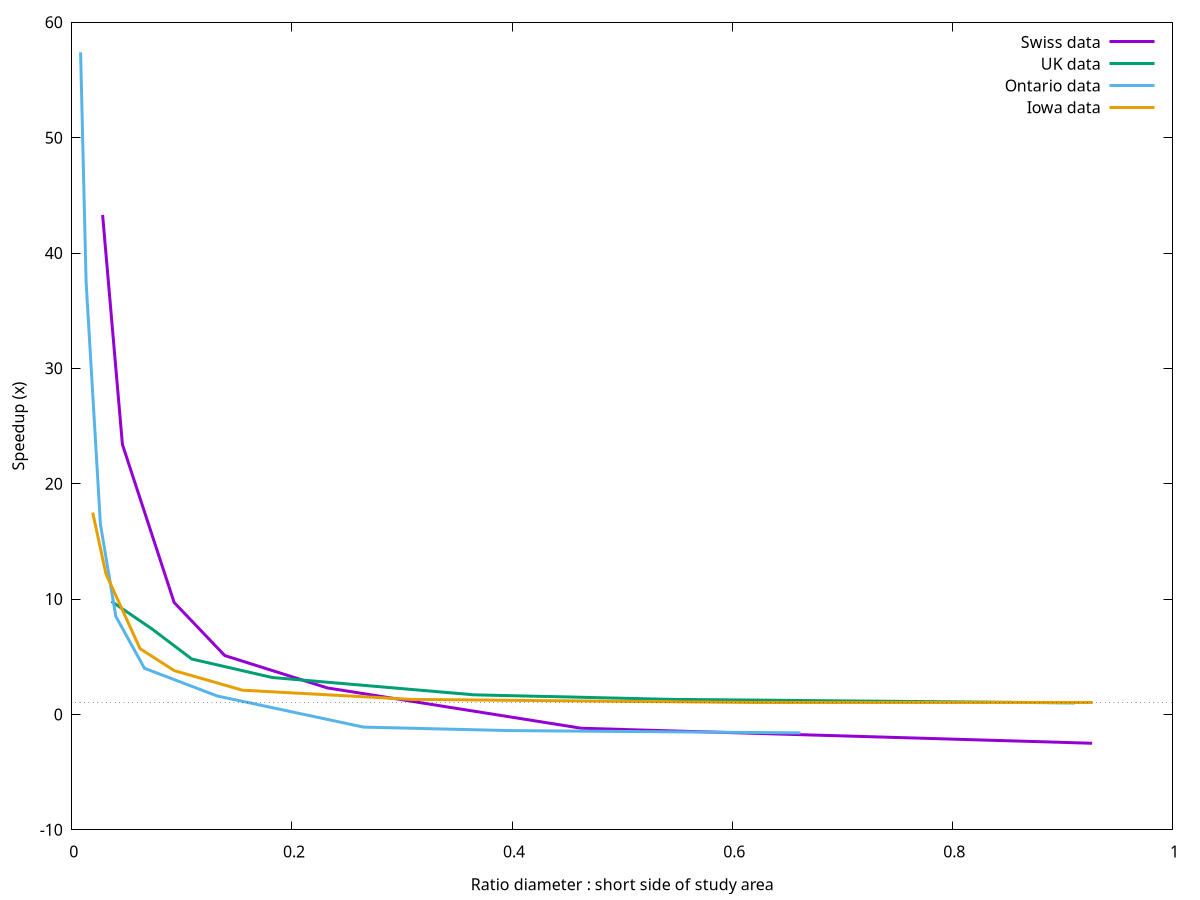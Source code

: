 set xrange [0:1]
set xlabel "Ratio diameter : short side of study area"
set ylabel "Speedup (x)"
plot '-' title 'Swiss data' w l lw 3,\
 '-' title 'UK data' w l lw 3,\
 '-' title 'Ontario data' w l lw 3,\
 '-' title 'Iowa data' w l lw 3,\
 1 notitle w l lt 0
0.028 43.3
0.046 23.4
0.093  9.7
0.139  5.1
0.232  2.3
0.463 -1.2
0.927 -2.5
e
0.036  9.8
0.073  7.4
0.109  4.8
0.182  3.2
0.365  1.7
0.547  1.3
0.911  1.0
e
0.008 57.4
0.013 37.5
0.026 16.5
0.040  8.5
0.066  4.0
0.132  1.6
0.265 -1.1
0.397 -1.4
0.662 -1.6
e
0.019 17.5
0.031 12.2
0.062  5.7
0.093  3.8
0.155  2.1
0.309  1.3
0.618  1.0
0.927  1.0
e
